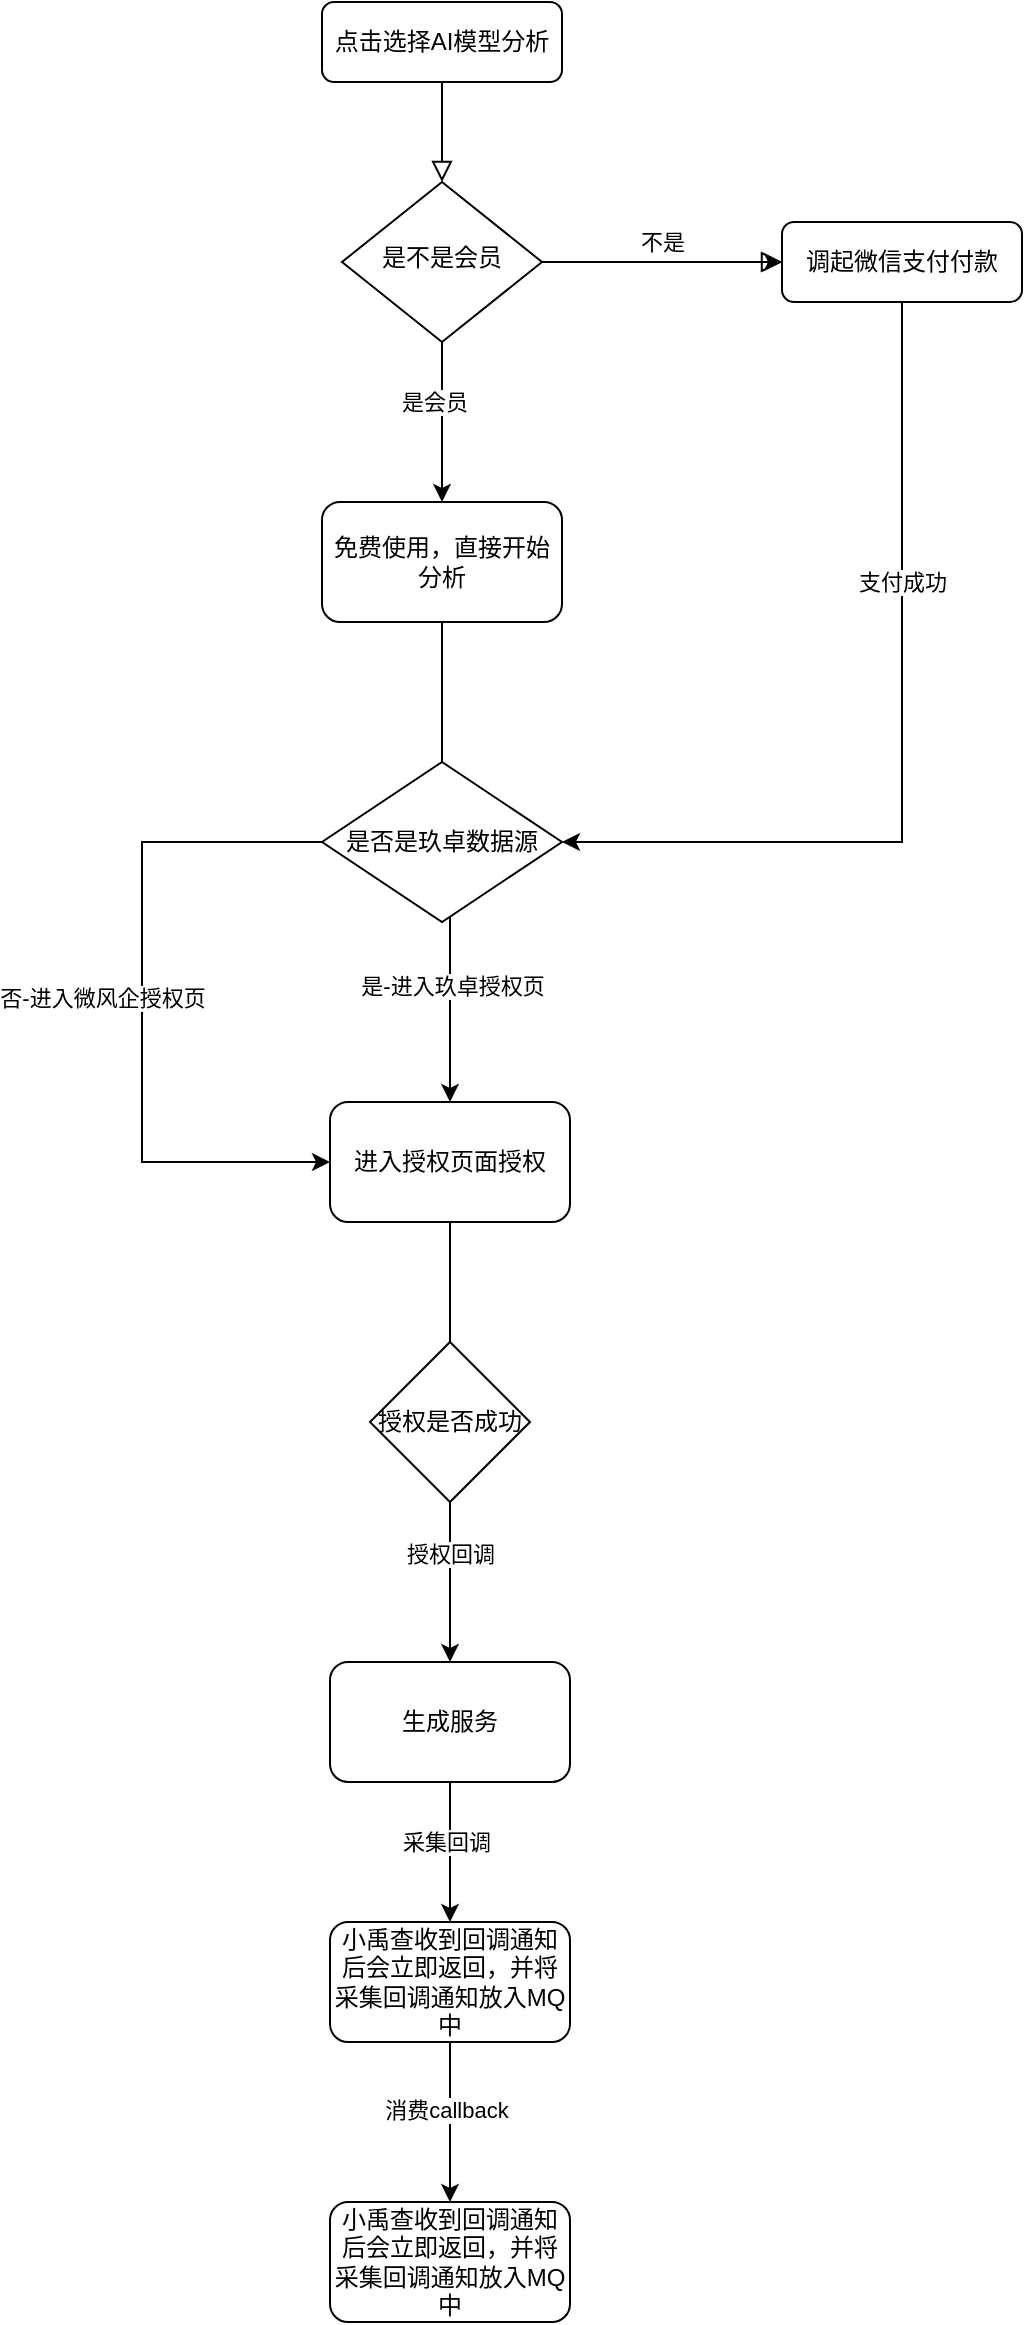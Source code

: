 <mxfile version="24.0.7" type="github">
  <diagram id="C5RBs43oDa-KdzZeNtuy" name="Page-1">
    <mxGraphModel dx="1434" dy="841" grid="1" gridSize="10" guides="1" tooltips="1" connect="1" arrows="1" fold="1" page="1" pageScale="1" pageWidth="827" pageHeight="1169" math="0" shadow="0">
      <root>
        <mxCell id="WIyWlLk6GJQsqaUBKTNV-0" />
        <mxCell id="WIyWlLk6GJQsqaUBKTNV-1" parent="WIyWlLk6GJQsqaUBKTNV-0" />
        <mxCell id="WIyWlLk6GJQsqaUBKTNV-2" value="" style="rounded=0;html=1;jettySize=auto;orthogonalLoop=1;fontSize=11;endArrow=block;endFill=0;endSize=8;strokeWidth=1;shadow=0;labelBackgroundColor=none;edgeStyle=orthogonalEdgeStyle;" parent="WIyWlLk6GJQsqaUBKTNV-1" source="WIyWlLk6GJQsqaUBKTNV-3" target="WIyWlLk6GJQsqaUBKTNV-6" edge="1">
          <mxGeometry relative="1" as="geometry" />
        </mxCell>
        <mxCell id="WIyWlLk6GJQsqaUBKTNV-3" value="点击选择AI模型分析" style="rounded=1;whiteSpace=wrap;html=1;fontSize=12;glass=0;strokeWidth=1;shadow=0;" parent="WIyWlLk6GJQsqaUBKTNV-1" vertex="1">
          <mxGeometry x="290" y="30" width="120" height="40" as="geometry" />
        </mxCell>
        <mxCell id="WIyWlLk6GJQsqaUBKTNV-5" value="不是" style="edgeStyle=orthogonalEdgeStyle;rounded=0;html=1;jettySize=auto;orthogonalLoop=1;fontSize=11;endArrow=block;endFill=0;endSize=8;strokeWidth=1;shadow=0;labelBackgroundColor=none;" parent="WIyWlLk6GJQsqaUBKTNV-1" source="WIyWlLk6GJQsqaUBKTNV-6" target="WIyWlLk6GJQsqaUBKTNV-7" edge="1">
          <mxGeometry y="10" relative="1" as="geometry">
            <mxPoint as="offset" />
          </mxGeometry>
        </mxCell>
        <mxCell id="zftXcXtOyWCV9swfXEnX-1" value="" style="edgeStyle=orthogonalEdgeStyle;rounded=0;orthogonalLoop=1;jettySize=auto;html=1;" edge="1" parent="WIyWlLk6GJQsqaUBKTNV-1" source="WIyWlLk6GJQsqaUBKTNV-6" target="WIyWlLk6GJQsqaUBKTNV-7">
          <mxGeometry relative="1" as="geometry" />
        </mxCell>
        <mxCell id="zftXcXtOyWCV9swfXEnX-5" value="" style="edgeStyle=orthogonalEdgeStyle;rounded=0;orthogonalLoop=1;jettySize=auto;html=1;" edge="1" parent="WIyWlLk6GJQsqaUBKTNV-1" source="WIyWlLk6GJQsqaUBKTNV-6" target="zftXcXtOyWCV9swfXEnX-4">
          <mxGeometry relative="1" as="geometry" />
        </mxCell>
        <mxCell id="zftXcXtOyWCV9swfXEnX-6" value="是会员" style="edgeLabel;html=1;align=center;verticalAlign=middle;resizable=0;points=[];" vertex="1" connectable="0" parent="zftXcXtOyWCV9swfXEnX-5">
          <mxGeometry x="-0.244" y="-4" relative="1" as="geometry">
            <mxPoint as="offset" />
          </mxGeometry>
        </mxCell>
        <mxCell id="WIyWlLk6GJQsqaUBKTNV-6" value="是不是会员" style="rhombus;whiteSpace=wrap;html=1;shadow=0;fontFamily=Helvetica;fontSize=12;align=center;strokeWidth=1;spacing=6;spacingTop=-4;" parent="WIyWlLk6GJQsqaUBKTNV-1" vertex="1">
          <mxGeometry x="300" y="120" width="100" height="80" as="geometry" />
        </mxCell>
        <mxCell id="zftXcXtOyWCV9swfXEnX-10" style="edgeStyle=orthogonalEdgeStyle;rounded=0;orthogonalLoop=1;jettySize=auto;html=1;exitX=0.5;exitY=1;exitDx=0;exitDy=0;entryX=1;entryY=0.5;entryDx=0;entryDy=0;" edge="1" parent="WIyWlLk6GJQsqaUBKTNV-1" source="WIyWlLk6GJQsqaUBKTNV-7" target="zftXcXtOyWCV9swfXEnX-15">
          <mxGeometry relative="1" as="geometry" />
        </mxCell>
        <mxCell id="zftXcXtOyWCV9swfXEnX-11" value="支付成功" style="edgeLabel;html=1;align=center;verticalAlign=middle;resizable=0;points=[];" vertex="1" connectable="0" parent="zftXcXtOyWCV9swfXEnX-10">
          <mxGeometry x="-0.582" y="-1" relative="1" as="geometry">
            <mxPoint x="1" y="48" as="offset" />
          </mxGeometry>
        </mxCell>
        <mxCell id="WIyWlLk6GJQsqaUBKTNV-7" value="调起微信支付付款" style="rounded=1;whiteSpace=wrap;html=1;fontSize=12;glass=0;strokeWidth=1;shadow=0;" parent="WIyWlLk6GJQsqaUBKTNV-1" vertex="1">
          <mxGeometry x="520" y="140" width="120" height="40" as="geometry" />
        </mxCell>
        <mxCell id="zftXcXtOyWCV9swfXEnX-8" value="" style="edgeStyle=orthogonalEdgeStyle;rounded=0;orthogonalLoop=1;jettySize=auto;html=1;" edge="1" parent="WIyWlLk6GJQsqaUBKTNV-1" source="zftXcXtOyWCV9swfXEnX-4" target="zftXcXtOyWCV9swfXEnX-7">
          <mxGeometry relative="1" as="geometry" />
        </mxCell>
        <mxCell id="zftXcXtOyWCV9swfXEnX-17" value="是-进入玖卓授权页" style="edgeLabel;html=1;align=center;verticalAlign=middle;resizable=0;points=[];" vertex="1" connectable="0" parent="zftXcXtOyWCV9swfXEnX-8">
          <mxGeometry x="0.525" y="1" relative="1" as="geometry">
            <mxPoint as="offset" />
          </mxGeometry>
        </mxCell>
        <mxCell id="zftXcXtOyWCV9swfXEnX-4" value="免费使用，直接开始分析" style="rounded=1;whiteSpace=wrap;html=1;" vertex="1" parent="WIyWlLk6GJQsqaUBKTNV-1">
          <mxGeometry x="290" y="280" width="120" height="60" as="geometry" />
        </mxCell>
        <mxCell id="zftXcXtOyWCV9swfXEnX-21" value="" style="edgeStyle=orthogonalEdgeStyle;rounded=0;orthogonalLoop=1;jettySize=auto;html=1;" edge="1" parent="WIyWlLk6GJQsqaUBKTNV-1" source="zftXcXtOyWCV9swfXEnX-7">
          <mxGeometry relative="1" as="geometry">
            <mxPoint x="354" y="720" as="targetPoint" />
          </mxGeometry>
        </mxCell>
        <mxCell id="zftXcXtOyWCV9swfXEnX-7" value="进入授权页面授权" style="rounded=1;whiteSpace=wrap;html=1;" vertex="1" parent="WIyWlLk6GJQsqaUBKTNV-1">
          <mxGeometry x="294" y="580" width="120" height="60" as="geometry" />
        </mxCell>
        <mxCell id="zftXcXtOyWCV9swfXEnX-18" style="edgeStyle=orthogonalEdgeStyle;rounded=0;orthogonalLoop=1;jettySize=auto;html=1;exitX=0;exitY=0.5;exitDx=0;exitDy=0;entryX=0;entryY=0.5;entryDx=0;entryDy=0;" edge="1" parent="WIyWlLk6GJQsqaUBKTNV-1" source="zftXcXtOyWCV9swfXEnX-15" target="zftXcXtOyWCV9swfXEnX-7">
          <mxGeometry relative="1" as="geometry">
            <Array as="points">
              <mxPoint x="200" y="450" />
              <mxPoint x="200" y="610" />
            </Array>
          </mxGeometry>
        </mxCell>
        <mxCell id="zftXcXtOyWCV9swfXEnX-19" value="否-进入微风企授权页" style="edgeLabel;html=1;align=center;verticalAlign=middle;resizable=0;points=[];" vertex="1" connectable="0" parent="zftXcXtOyWCV9swfXEnX-18">
          <mxGeometry x="-0.324" y="-3" relative="1" as="geometry">
            <mxPoint x="-17" y="51" as="offset" />
          </mxGeometry>
        </mxCell>
        <mxCell id="zftXcXtOyWCV9swfXEnX-15" value="是否是玖卓数据源" style="rhombus;whiteSpace=wrap;html=1;" vertex="1" parent="WIyWlLk6GJQsqaUBKTNV-1">
          <mxGeometry x="290" y="410" width="120" height="80" as="geometry" />
        </mxCell>
        <mxCell id="zftXcXtOyWCV9swfXEnX-27" value="" style="edgeStyle=orthogonalEdgeStyle;rounded=0;orthogonalLoop=1;jettySize=auto;html=1;" edge="1" parent="WIyWlLk6GJQsqaUBKTNV-1" source="zftXcXtOyWCV9swfXEnX-23" target="zftXcXtOyWCV9swfXEnX-26">
          <mxGeometry relative="1" as="geometry" />
        </mxCell>
        <mxCell id="zftXcXtOyWCV9swfXEnX-32" value="授权回调" style="edgeLabel;html=1;align=center;verticalAlign=middle;resizable=0;points=[];" vertex="1" connectable="0" parent="zftXcXtOyWCV9swfXEnX-27">
          <mxGeometry x="-0.4" y="1" relative="1" as="geometry">
            <mxPoint x="-1" y="2" as="offset" />
          </mxGeometry>
        </mxCell>
        <mxCell id="zftXcXtOyWCV9swfXEnX-23" value="授权是否成功" style="rhombus;whiteSpace=wrap;html=1;" vertex="1" parent="WIyWlLk6GJQsqaUBKTNV-1">
          <mxGeometry x="314" y="700" width="80" height="80" as="geometry" />
        </mxCell>
        <mxCell id="zftXcXtOyWCV9swfXEnX-30" value="" style="edgeStyle=orthogonalEdgeStyle;rounded=0;orthogonalLoop=1;jettySize=auto;html=1;" edge="1" parent="WIyWlLk6GJQsqaUBKTNV-1" source="zftXcXtOyWCV9swfXEnX-26" target="zftXcXtOyWCV9swfXEnX-29">
          <mxGeometry relative="1" as="geometry" />
        </mxCell>
        <mxCell id="zftXcXtOyWCV9swfXEnX-33" value="采集回调" style="edgeLabel;html=1;align=center;verticalAlign=middle;resizable=0;points=[];" vertex="1" connectable="0" parent="zftXcXtOyWCV9swfXEnX-30">
          <mxGeometry x="-0.143" y="-2" relative="1" as="geometry">
            <mxPoint as="offset" />
          </mxGeometry>
        </mxCell>
        <mxCell id="zftXcXtOyWCV9swfXEnX-26" value="生成服务" style="rounded=1;whiteSpace=wrap;html=1;" vertex="1" parent="WIyWlLk6GJQsqaUBKTNV-1">
          <mxGeometry x="294" y="860" width="120" height="60" as="geometry" />
        </mxCell>
        <mxCell id="zftXcXtOyWCV9swfXEnX-37" value="" style="edgeStyle=orthogonalEdgeStyle;rounded=0;orthogonalLoop=1;jettySize=auto;html=1;" edge="1" parent="WIyWlLk6GJQsqaUBKTNV-1" source="zftXcXtOyWCV9swfXEnX-29" target="zftXcXtOyWCV9swfXEnX-36">
          <mxGeometry relative="1" as="geometry" />
        </mxCell>
        <mxCell id="zftXcXtOyWCV9swfXEnX-38" value="消费callback" style="edgeLabel;html=1;align=center;verticalAlign=middle;resizable=0;points=[];" vertex="1" connectable="0" parent="zftXcXtOyWCV9swfXEnX-37">
          <mxGeometry x="-0.15" y="-2" relative="1" as="geometry">
            <mxPoint as="offset" />
          </mxGeometry>
        </mxCell>
        <mxCell id="zftXcXtOyWCV9swfXEnX-29" value="小禹查收到回调通知后会立即返回，并将采集回调通知放入MQ中" style="rounded=1;whiteSpace=wrap;html=1;" vertex="1" parent="WIyWlLk6GJQsqaUBKTNV-1">
          <mxGeometry x="294" y="990" width="120" height="60" as="geometry" />
        </mxCell>
        <mxCell id="zftXcXtOyWCV9swfXEnX-36" value="小禹查收到回调通知后会立即返回，并将采集回调通知放入MQ中" style="rounded=1;whiteSpace=wrap;html=1;" vertex="1" parent="WIyWlLk6GJQsqaUBKTNV-1">
          <mxGeometry x="294" y="1130" width="120" height="60" as="geometry" />
        </mxCell>
      </root>
    </mxGraphModel>
  </diagram>
</mxfile>
